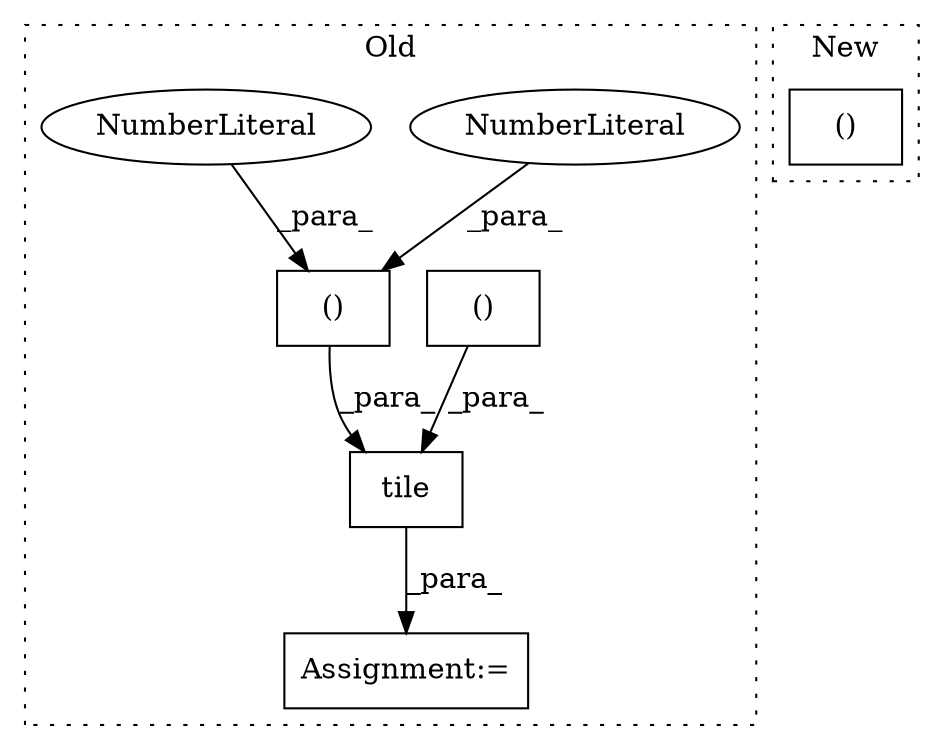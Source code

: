digraph G {
subgraph cluster0 {
1 [label="tile" a="32" s="11091,11178" l="5,2" shape="box"];
3 [label="()" a="106" s="11136" l="15" shape="box"];
4 [label="NumberLiteral" a="34" s="11150" l="1" shape="ellipse"];
5 [label="Assignment:=" a="7" s="11079" l="1" shape="box"];
6 [label="()" a="106" s="11163" l="15" shape="box"];
7 [label="NumberLiteral" a="34" s="11136" l="1" shape="ellipse"];
label = "Old";
style="dotted";
}
subgraph cluster1 {
2 [label="()" a="106" s="11405" l="50" shape="box"];
label = "New";
style="dotted";
}
1 -> 5 [label="_para_"];
3 -> 1 [label="_para_"];
4 -> 3 [label="_para_"];
6 -> 1 [label="_para_"];
7 -> 3 [label="_para_"];
}